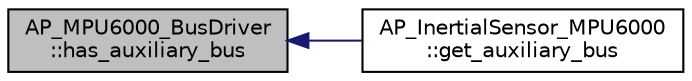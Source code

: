 digraph "AP_MPU6000_BusDriver::has_auxiliary_bus"
{
 // INTERACTIVE_SVG=YES
  edge [fontname="Helvetica",fontsize="10",labelfontname="Helvetica",labelfontsize="10"];
  node [fontname="Helvetica",fontsize="10",shape=record];
  rankdir="LR";
  Node1 [label="AP_MPU6000_BusDriver\l::has_auxiliary_bus",height=0.2,width=0.4,color="black", fillcolor="grey75", style="filled", fontcolor="black"];
  Node1 -> Node2 [dir="back",color="midnightblue",fontsize="10",style="solid",fontname="Helvetica"];
  Node2 [label="AP_InertialSensor_MPU6000\l::get_auxiliary_bus",height=0.2,width=0.4,color="black", fillcolor="white", style="filled",URL="$classAP__InertialSensor__MPU6000.html#a9ac564f6e599b9c5e6e0005865995aa3"];
}
